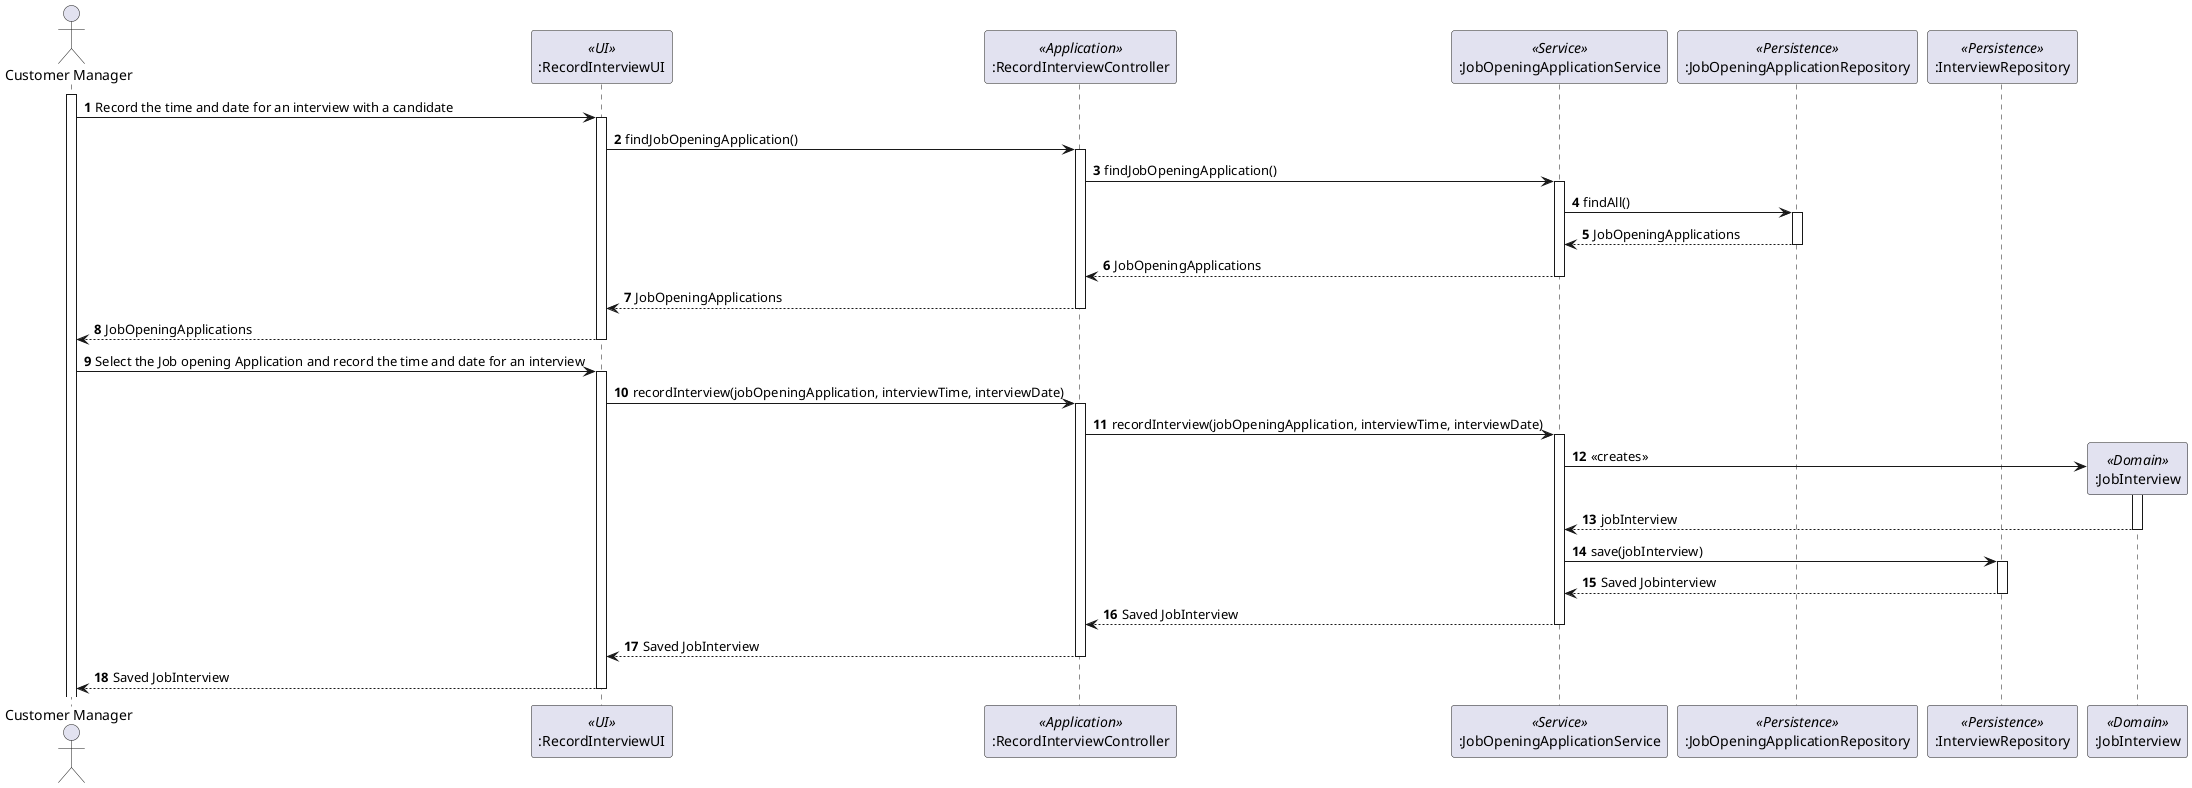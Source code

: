 @startuml

actor "Customer Manager" as Agent
participant ":RecordInterviewUI" as ui <<UI>>
participant ":RecordInterviewController" as ctrl <<Application>>
participant ":JobOpeningApplicationService" as jobApServ <<Service>>
participant ":JobOpeningApplicationRepository" as jobRepo <<Persistence>>
'participant ":ApplicationService" as appServ <<Service>>
participant ":InterviewRepository" as intRepo <<Persistence>>
'participant "app:JobOpeningApplication" as app <<Domain>>
participant ":JobInterview" as interview <<Domain>>


autonumber

activate Agent

Agent -> ui: Record the time and date for an interview with a candidate
activate ui

ui -> ctrl: findJobOpeningApplication()



activate ctrl

ctrl -> jobApServ: findJobOpeningApplication()

activate jobApServ

jobApServ -> jobRepo: findAll()
activate jobRepo

jobRepo --> jobApServ: JobOpeningApplications

deactivate jobRepo


jobApServ --> ctrl: JobOpeningApplications
deactivate jobApServ


ctrl --> ui: JobOpeningApplications
deactivate ctrl


ui --> Agent: JobOpeningApplications
deactivate ui



Agent -> ui: Select the Job opening Application and record the time and date for an interview
activate ui

ui -> ctrl: recordInterview(jobOpeningApplication, interviewTime, interviewDate)

activate ctrl

ctrl -> jobApServ: recordInterview(jobOpeningApplication, interviewTime, interviewDate)

activate jobApServ
jobApServ -> interview** : «creates»
activate interview

interview --> jobApServ: jobInterview

deactivate interview

jobApServ -> intRepo: save(jobInterview)

activate intRepo

intRepo --> jobApServ: Saved Jobinterview
deactivate intRepo





deactivate intRepo


jobApServ --> ctrl: Saved JobInterview
deactivate jobApServ


ctrl --> ui: Saved JobInterview
deactivate ctrl

ui --> Agent: Saved JobInterview

deactivate ui






@enduml